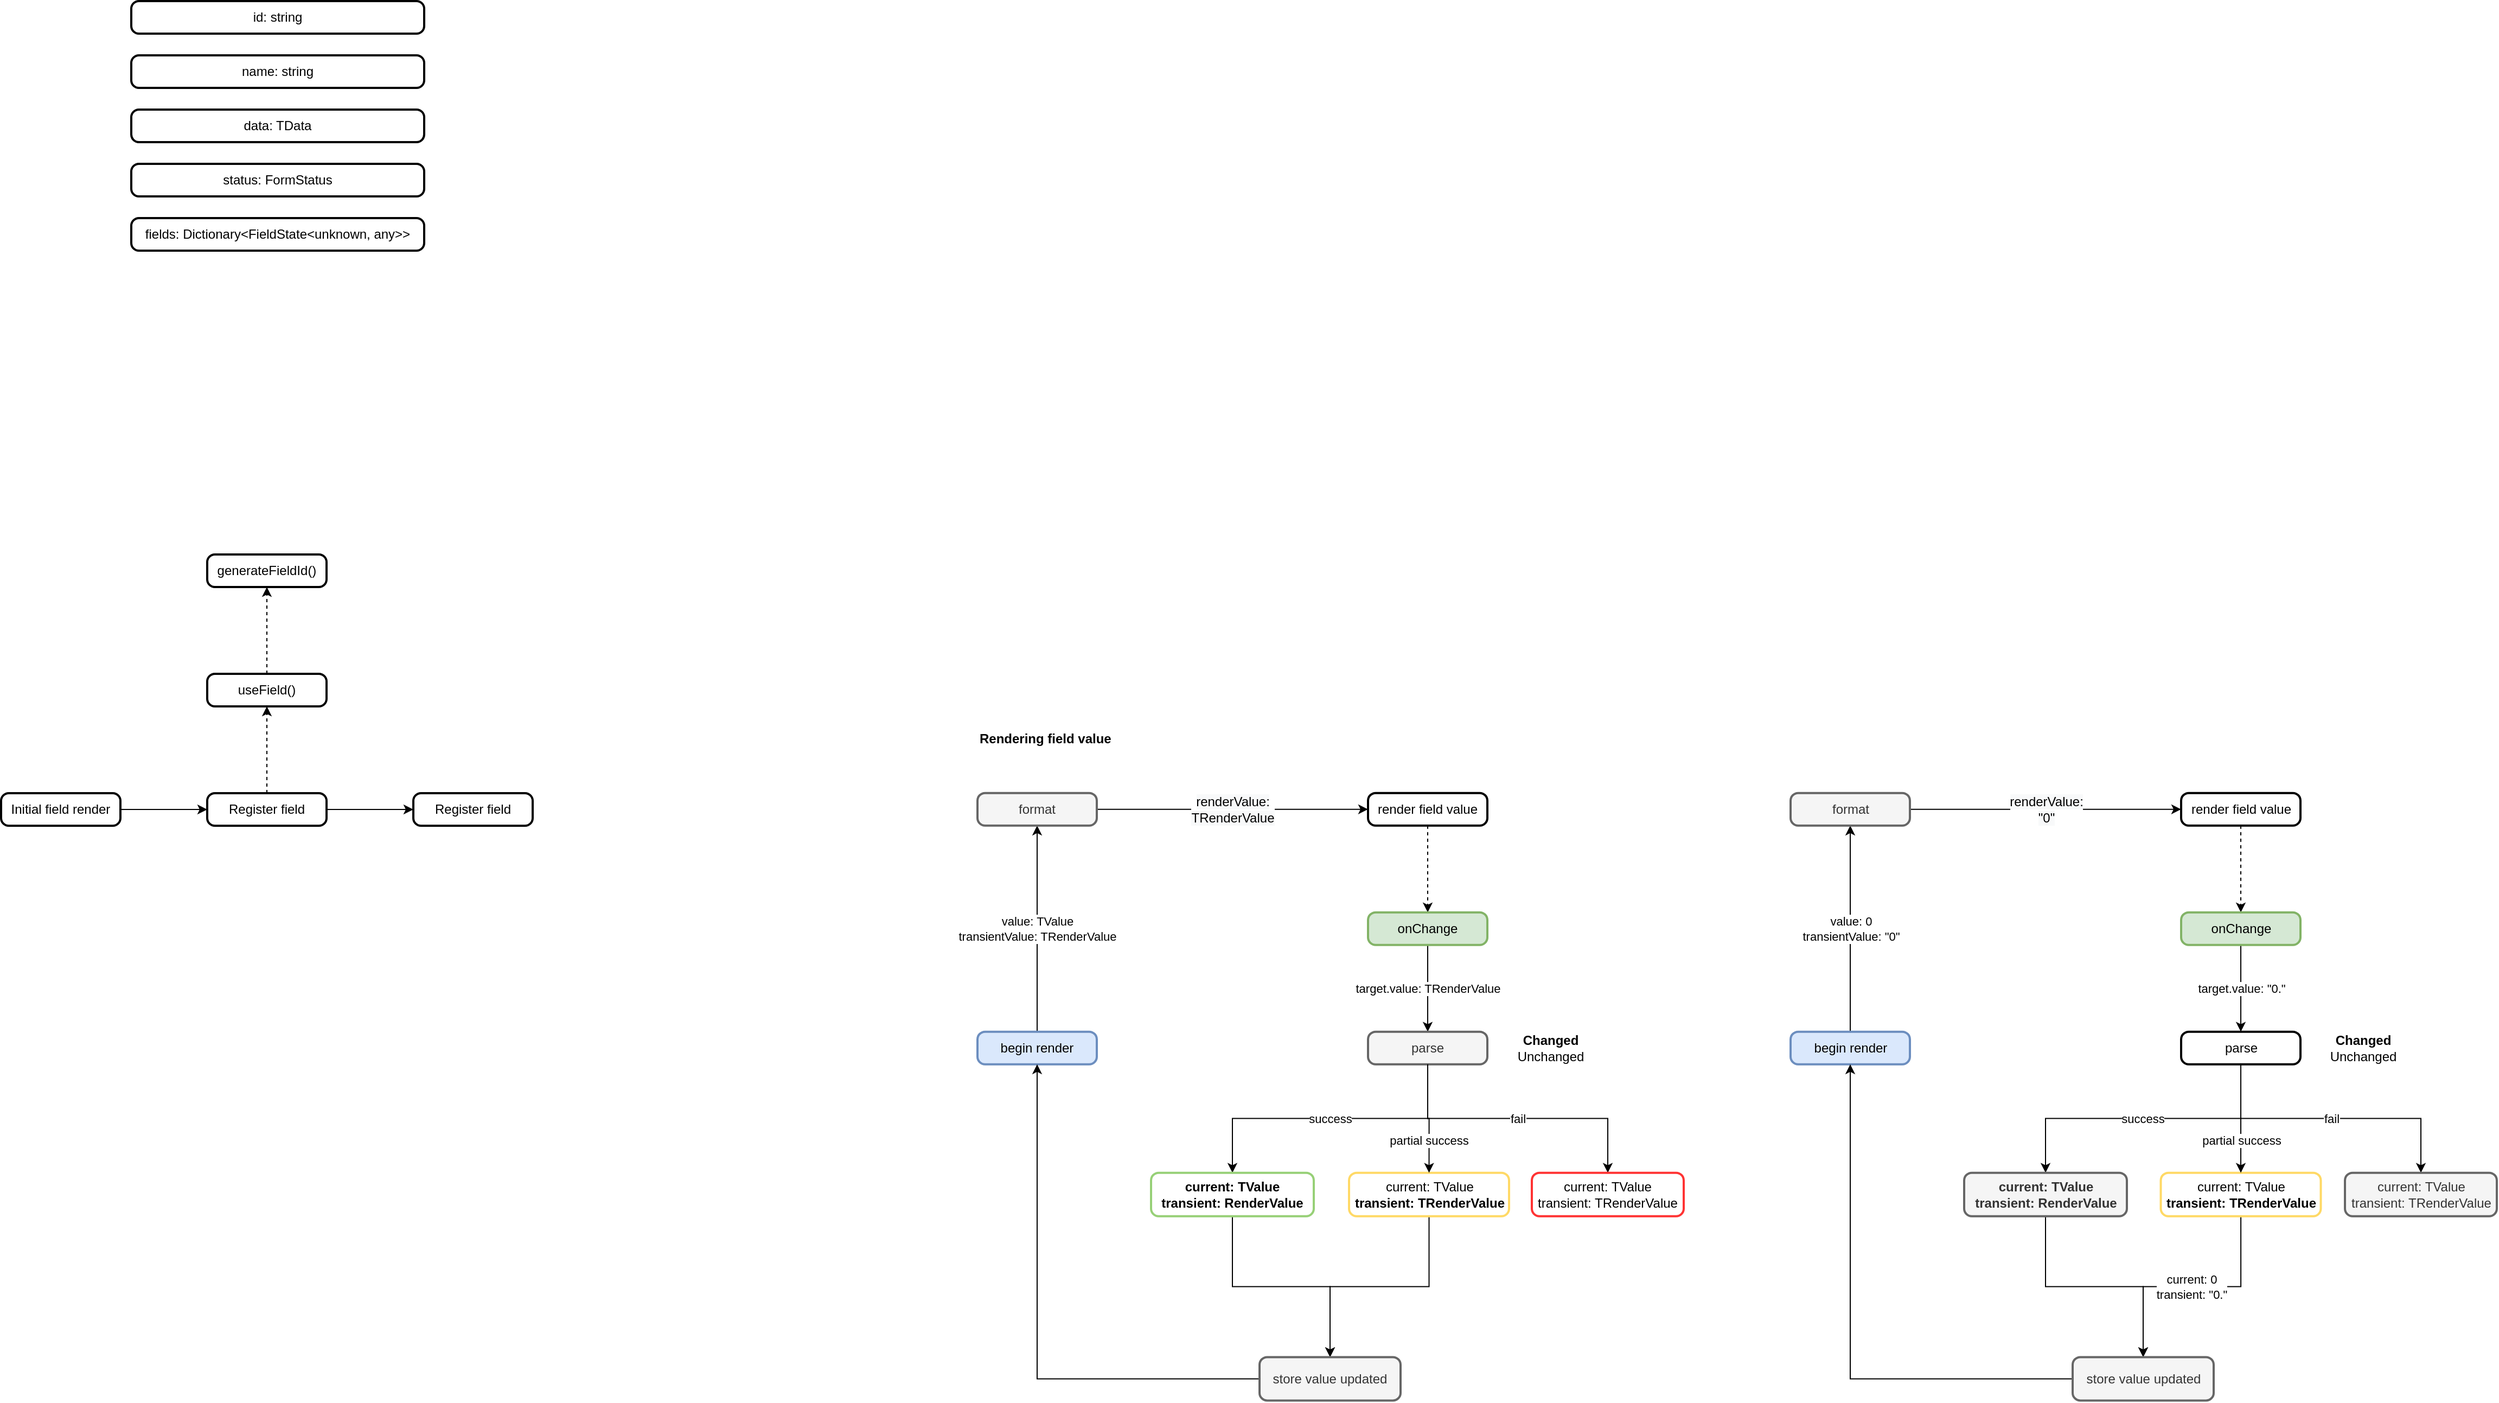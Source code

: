 <mxfile version="12.4.2" type="device" pages="1"><diagram name="Page-1" id="c4acf3e9-155e-7222-9cf6-157b1a14988f"><mxGraphModel dx="1178" dy="2876" grid="1" gridSize="10" guides="1" tooltips="1" connect="1" arrows="1" fold="1" page="1" pageScale="1" pageWidth="850" pageHeight="1100" background="#ffffff" math="0" shadow="0"><root><mxCell id="0"/><mxCell id="1" parent="0"/><mxCell id="ft8tBgPU8_9K1Nb1D2ER-5" value="" style="edgeStyle=orthogonalEdgeStyle;rounded=0;orthogonalLoop=1;jettySize=auto;html=1;" parent="1" source="ft8tBgPU8_9K1Nb1D2ER-3" target="ft8tBgPU8_9K1Nb1D2ER-4" edge="1"><mxGeometry relative="1" as="geometry"/></mxCell><mxCell id="ft8tBgPU8_9K1Nb1D2ER-3" value="Initial field render" style="rounded=1;whiteSpace=wrap;html=1;absoluteArcSize=1;arcSize=14;strokeWidth=2;" parent="1" vertex="1"><mxGeometry x="80" y="-560" width="110" height="30" as="geometry"/></mxCell><mxCell id="ft8tBgPU8_9K1Nb1D2ER-7" value="" style="edgeStyle=orthogonalEdgeStyle;rounded=0;orthogonalLoop=1;jettySize=auto;html=1;dashed=1;" parent="1" source="ft8tBgPU8_9K1Nb1D2ER-4" target="ft8tBgPU8_9K1Nb1D2ER-6" edge="1"><mxGeometry relative="1" as="geometry"><Array as="points"><mxPoint x="325" y="-600"/><mxPoint x="325" y="-600"/></Array></mxGeometry></mxCell><mxCell id="ft8tBgPU8_9K1Nb1D2ER-12" value="" style="edgeStyle=orthogonalEdgeStyle;rounded=0;orthogonalLoop=1;jettySize=auto;html=1;" parent="1" source="ft8tBgPU8_9K1Nb1D2ER-4" target="ft8tBgPU8_9K1Nb1D2ER-11" edge="1"><mxGeometry relative="1" as="geometry"/></mxCell><mxCell id="ft8tBgPU8_9K1Nb1D2ER-4" value="Register field" style="rounded=1;whiteSpace=wrap;html=1;absoluteArcSize=1;arcSize=14;strokeWidth=2;" parent="1" vertex="1"><mxGeometry x="270" y="-560" width="110" height="30" as="geometry"/></mxCell><mxCell id="ft8tBgPU8_9K1Nb1D2ER-11" value="Register field" style="rounded=1;whiteSpace=wrap;html=1;absoluteArcSize=1;arcSize=14;strokeWidth=2;" parent="1" vertex="1"><mxGeometry x="460" y="-560" width="110" height="30" as="geometry"/></mxCell><mxCell id="ft8tBgPU8_9K1Nb1D2ER-10" value="" style="edgeStyle=orthogonalEdgeStyle;rounded=0;orthogonalLoop=1;jettySize=auto;html=1;dashed=1;" parent="1" source="ft8tBgPU8_9K1Nb1D2ER-6" target="ft8tBgPU8_9K1Nb1D2ER-9" edge="1"><mxGeometry relative="1" as="geometry"/></mxCell><mxCell id="ft8tBgPU8_9K1Nb1D2ER-6" value="useField()" style="rounded=1;whiteSpace=wrap;html=1;absoluteArcSize=1;arcSize=14;strokeWidth=2;" parent="1" vertex="1"><mxGeometry x="270" y="-670" width="110" height="30" as="geometry"/></mxCell><mxCell id="ft8tBgPU8_9K1Nb1D2ER-9" value="generateFieldId()" style="rounded=1;whiteSpace=wrap;html=1;absoluteArcSize=1;arcSize=14;strokeWidth=2;" parent="1" vertex="1"><mxGeometry x="270" y="-780" width="110" height="30" as="geometry"/></mxCell><mxCell id="ft8tBgPU8_9K1Nb1D2ER-15" value="Rendering field value" style="text;html=1;align=left;verticalAlign=middle;resizable=0;points=[];;autosize=1;fontStyle=1" parent="1" vertex="1"><mxGeometry x="980" y="-620" width="140" height="20" as="geometry"/></mxCell><mxCell id="ft8tBgPU8_9K1Nb1D2ER-49" value="value: TValue&lt;br&gt;transientValue: TRenderValue" style="edgeStyle=orthogonalEdgeStyle;rounded=0;orthogonalLoop=1;jettySize=auto;html=1;" parent="1" source="ft8tBgPU8_9K1Nb1D2ER-50" target="ft8tBgPU8_9K1Nb1D2ER-52" edge="1"><mxGeometry relative="1" as="geometry"/></mxCell><mxCell id="ft8tBgPU8_9K1Nb1D2ER-50" value="begin render" style="rounded=1;whiteSpace=wrap;html=1;absoluteArcSize=1;arcSize=14;strokeWidth=2;fillColor=#dae8fc;strokeColor=#6c8ebf;" parent="1" vertex="1"><mxGeometry x="980" y="-340.17" width="110" height="30" as="geometry"/></mxCell><mxCell id="ft8tBgPU8_9K1Nb1D2ER-51" value="&lt;span style=&quot;font-size: 12px ; white-space: normal ; background-color: rgb(248 , 249 , 250)&quot;&gt;renderValue: TRenderValue&lt;br&gt;&lt;/span&gt;" style="edgeStyle=orthogonalEdgeStyle;rounded=0;orthogonalLoop=1;jettySize=auto;html=1;entryX=0;entryY=0.5;entryDx=0;entryDy=0;" parent="1" source="ft8tBgPU8_9K1Nb1D2ER-52" target="ft8tBgPU8_9K1Nb1D2ER-54" edge="1"><mxGeometry relative="1" as="geometry"><mxPoint x="1170" y="-545.17" as="targetPoint"/></mxGeometry></mxCell><mxCell id="ft8tBgPU8_9K1Nb1D2ER-52" value="format" style="rounded=1;whiteSpace=wrap;html=1;absoluteArcSize=1;arcSize=14;strokeWidth=2;fillColor=#f5f5f5;strokeColor=#666666;fontColor=#333333;" parent="1" vertex="1"><mxGeometry x="980" y="-560.17" width="110" height="30" as="geometry"/></mxCell><mxCell id="ft8tBgPU8_9K1Nb1D2ER-53" value="" style="edgeStyle=orthogonalEdgeStyle;rounded=0;orthogonalLoop=1;jettySize=auto;html=1;dashed=1;" parent="1" source="ft8tBgPU8_9K1Nb1D2ER-54" target="ft8tBgPU8_9K1Nb1D2ER-56" edge="1"><mxGeometry relative="1" as="geometry"/></mxCell><mxCell id="ft8tBgPU8_9K1Nb1D2ER-54" value="render field value" style="rounded=1;whiteSpace=wrap;html=1;absoluteArcSize=1;arcSize=14;strokeWidth=2;" parent="1" vertex="1"><mxGeometry x="1340" y="-560.17" width="110" height="30" as="geometry"/></mxCell><mxCell id="ft8tBgPU8_9K1Nb1D2ER-55" value="target.value: TRenderValue" style="edgeStyle=orthogonalEdgeStyle;rounded=0;orthogonalLoop=1;jettySize=auto;html=1;" parent="1" source="ft8tBgPU8_9K1Nb1D2ER-56" target="ft8tBgPU8_9K1Nb1D2ER-59" edge="1"><mxGeometry relative="1" as="geometry"/></mxCell><mxCell id="ft8tBgPU8_9K1Nb1D2ER-56" value="onChange" style="rounded=1;whiteSpace=wrap;html=1;absoluteArcSize=1;arcSize=14;strokeWidth=2;fillColor=#d5e8d4;strokeColor=#82b366;" parent="1" vertex="1"><mxGeometry x="1340" y="-450.17" width="110" height="30" as="geometry"/></mxCell><mxCell id="ft8tBgPU8_9K1Nb1D2ER-57" value="success" style="edgeStyle=orthogonalEdgeStyle;rounded=0;orthogonalLoop=1;jettySize=auto;html=1;exitX=0.5;exitY=1;exitDx=0;exitDy=0;" parent="1" source="ft8tBgPU8_9K1Nb1D2ER-59" target="ft8tBgPU8_9K1Nb1D2ER-63" edge="1"><mxGeometry relative="1" as="geometry"/></mxCell><mxCell id="ft8tBgPU8_9K1Nb1D2ER-58" value="fail" style="edgeStyle=orthogonalEdgeStyle;rounded=0;orthogonalLoop=1;jettySize=auto;html=1;exitX=0.5;exitY=1;exitDx=0;exitDy=0;" parent="1" source="ft8tBgPU8_9K1Nb1D2ER-59" target="ft8tBgPU8_9K1Nb1D2ER-61" edge="1"><mxGeometry relative="1" as="geometry"/></mxCell><mxCell id="ft8tBgPU8_9K1Nb1D2ER-59" value="parse" style="rounded=1;whiteSpace=wrap;html=1;absoluteArcSize=1;arcSize=14;strokeWidth=2;fillColor=#f5f5f5;strokeColor=#666666;fontColor=#333333;" parent="1" vertex="1"><mxGeometry x="1340" y="-340.17" width="110" height="30" as="geometry"/></mxCell><mxCell id="ft8tBgPU8_9K1Nb1D2ER-61" value="current: TValue&lt;br&gt;transient: TRenderValue" style="rounded=1;whiteSpace=wrap;html=1;absoluteArcSize=1;arcSize=14;strokeWidth=2;strokeColor=#FF3333;" parent="1" vertex="1"><mxGeometry x="1491" y="-210.17" width="140" height="40" as="geometry"/></mxCell><mxCell id="ft8tBgPU8_9K1Nb1D2ER-62" value="" style="edgeStyle=orthogonalEdgeStyle;rounded=0;orthogonalLoop=1;jettySize=auto;html=1;entryX=0.5;entryY=0;entryDx=0;entryDy=0;exitX=0.5;exitY=1;exitDx=0;exitDy=0;" parent="1" source="ft8tBgPU8_9K1Nb1D2ER-63" target="ft8tBgPU8_9K1Nb1D2ER-67" edge="1"><mxGeometry relative="1" as="geometry"><mxPoint x="1225" y="-90.17" as="targetPoint"/></mxGeometry></mxCell><mxCell id="ft8tBgPU8_9K1Nb1D2ER-63" value="&lt;b&gt;current: TValue&lt;br&gt;transient: RenderValue&lt;/b&gt;" style="rounded=1;whiteSpace=wrap;html=1;absoluteArcSize=1;arcSize=14;strokeWidth=2;strokeColor=#97D077;" parent="1" vertex="1"><mxGeometry x="1140" y="-210.17" width="150" height="40" as="geometry"/></mxCell><mxCell id="ft8tBgPU8_9K1Nb1D2ER-64" value="" style="edgeStyle=orthogonalEdgeStyle;rounded=0;orthogonalLoop=1;jettySize=auto;html=1;" parent="1" source="ft8tBgPU8_9K1Nb1D2ER-65" target="ft8tBgPU8_9K1Nb1D2ER-67" edge="1"><mxGeometry relative="1" as="geometry"/></mxCell><mxCell id="ft8tBgPU8_9K1Nb1D2ER-65" value="current: TValue&lt;br&gt;&lt;b&gt;transient: TRenderValue&lt;/b&gt;" style="rounded=1;whiteSpace=wrap;html=1;absoluteArcSize=1;arcSize=14;strokeWidth=2;strokeColor=#FFD966;" parent="1" vertex="1"><mxGeometry x="1322.5" y="-210.17" width="147.5" height="40" as="geometry"/></mxCell><mxCell id="ft8tBgPU8_9K1Nb1D2ER-66" value="" style="edgeStyle=orthogonalEdgeStyle;rounded=0;orthogonalLoop=1;jettySize=auto;html=1;entryX=0.5;entryY=1;entryDx=0;entryDy=0;" parent="1" source="ft8tBgPU8_9K1Nb1D2ER-67" target="ft8tBgPU8_9K1Nb1D2ER-50" edge="1"><mxGeometry relative="1" as="geometry"><mxPoint x="1250" y="-30.17" as="targetPoint"/></mxGeometry></mxCell><mxCell id="ft8tBgPU8_9K1Nb1D2ER-67" value="store value updated" style="rounded=1;whiteSpace=wrap;html=1;absoluteArcSize=1;arcSize=14;strokeWidth=2;fillColor=#f5f5f5;strokeColor=#666666;fontColor=#333333;" parent="1" vertex="1"><mxGeometry x="1240" y="-40.31" width="130" height="40" as="geometry"/></mxCell><mxCell id="ft8tBgPU8_9K1Nb1D2ER-68" value="partial success" style="edgeStyle=orthogonalEdgeStyle;rounded=0;orthogonalLoop=1;jettySize=auto;html=1;exitX=0.5;exitY=1;exitDx=0;exitDy=0;entryX=0.5;entryY=0;entryDx=0;entryDy=0;" parent="1" source="ft8tBgPU8_9K1Nb1D2ER-59" target="ft8tBgPU8_9K1Nb1D2ER-65" edge="1"><mxGeometry x="0.4" relative="1" as="geometry"><mxPoint x="1405.143" y="-300.17" as="sourcePoint"/><mxPoint x="1440" y="-210.17" as="targetPoint"/><mxPoint as="offset"/></mxGeometry></mxCell><mxCell id="ft8tBgPU8_9K1Nb1D2ER-69" value="&lt;div style=&quot;&quot;&gt;&lt;b&gt;Changed&lt;/b&gt;&lt;/div&gt;Unchanged" style="text;html=1;align=center;verticalAlign=middle;resizable=0;points=[];;autosize=1;" parent="1" vertex="1"><mxGeometry x="1467.5" y="-340.17" width="80" height="30" as="geometry"/></mxCell><mxCell id="ft8tBgPU8_9K1Nb1D2ER-70" value="value: 0&lt;br&gt;transientValue: &quot;0&quot;" style="edgeStyle=orthogonalEdgeStyle;rounded=0;orthogonalLoop=1;jettySize=auto;html=1;" parent="1" source="ft8tBgPU8_9K1Nb1D2ER-71" target="ft8tBgPU8_9K1Nb1D2ER-73" edge="1"><mxGeometry relative="1" as="geometry"/></mxCell><mxCell id="ft8tBgPU8_9K1Nb1D2ER-71" value="begin render" style="rounded=1;whiteSpace=wrap;html=1;absoluteArcSize=1;arcSize=14;strokeWidth=2;fillColor=#dae8fc;strokeColor=#6c8ebf;" parent="1" vertex="1"><mxGeometry x="1729.5" y="-340.17" width="110" height="30" as="geometry"/></mxCell><mxCell id="ft8tBgPU8_9K1Nb1D2ER-72" value="&lt;span style=&quot;font-size: 12px ; white-space: normal ; background-color: rgb(248 , 249 , 250)&quot;&gt;renderValue: &quot;0&quot;&lt;br&gt;&lt;/span&gt;" style="edgeStyle=orthogonalEdgeStyle;rounded=0;orthogonalLoop=1;jettySize=auto;html=1;entryX=0;entryY=0.5;entryDx=0;entryDy=0;" parent="1" source="ft8tBgPU8_9K1Nb1D2ER-73" target="ft8tBgPU8_9K1Nb1D2ER-75" edge="1"><mxGeometry relative="1" as="geometry"><mxPoint x="1919.5" y="-545.17" as="targetPoint"/></mxGeometry></mxCell><mxCell id="ft8tBgPU8_9K1Nb1D2ER-73" value="format" style="rounded=1;whiteSpace=wrap;html=1;absoluteArcSize=1;arcSize=14;strokeWidth=2;fillColor=#f5f5f5;strokeColor=#666666;fontColor=#333333;" parent="1" vertex="1"><mxGeometry x="1729.5" y="-560.17" width="110" height="30" as="geometry"/></mxCell><mxCell id="ft8tBgPU8_9K1Nb1D2ER-74" value="" style="edgeStyle=orthogonalEdgeStyle;rounded=0;orthogonalLoop=1;jettySize=auto;html=1;dashed=1;" parent="1" source="ft8tBgPU8_9K1Nb1D2ER-75" target="ft8tBgPU8_9K1Nb1D2ER-77" edge="1"><mxGeometry relative="1" as="geometry"/></mxCell><mxCell id="ft8tBgPU8_9K1Nb1D2ER-75" value="render field value" style="rounded=1;whiteSpace=wrap;html=1;absoluteArcSize=1;arcSize=14;strokeWidth=2;" parent="1" vertex="1"><mxGeometry x="2089.5" y="-560.17" width="110" height="30" as="geometry"/></mxCell><mxCell id="ft8tBgPU8_9K1Nb1D2ER-76" value="target.value: &quot;0.&quot;" style="edgeStyle=orthogonalEdgeStyle;rounded=0;orthogonalLoop=1;jettySize=auto;html=1;" parent="1" source="ft8tBgPU8_9K1Nb1D2ER-77" target="ft8tBgPU8_9K1Nb1D2ER-80" edge="1"><mxGeometry relative="1" as="geometry"/></mxCell><mxCell id="ft8tBgPU8_9K1Nb1D2ER-77" value="onChange" style="rounded=1;whiteSpace=wrap;html=1;absoluteArcSize=1;arcSize=14;strokeWidth=2;fillColor=#d5e8d4;strokeColor=#82b366;" parent="1" vertex="1"><mxGeometry x="2089.5" y="-450.17" width="110" height="30" as="geometry"/></mxCell><mxCell id="ft8tBgPU8_9K1Nb1D2ER-78" value="success" style="edgeStyle=orthogonalEdgeStyle;rounded=0;orthogonalLoop=1;jettySize=auto;html=1;exitX=0.5;exitY=1;exitDx=0;exitDy=0;" parent="1" source="ft8tBgPU8_9K1Nb1D2ER-80" target="ft8tBgPU8_9K1Nb1D2ER-83" edge="1"><mxGeometry relative="1" as="geometry"/></mxCell><mxCell id="ft8tBgPU8_9K1Nb1D2ER-79" value="fail" style="edgeStyle=orthogonalEdgeStyle;rounded=0;orthogonalLoop=1;jettySize=auto;html=1;exitX=0.5;exitY=1;exitDx=0;exitDy=0;" parent="1" source="ft8tBgPU8_9K1Nb1D2ER-80" target="ft8tBgPU8_9K1Nb1D2ER-81" edge="1"><mxGeometry relative="1" as="geometry"/></mxCell><mxCell id="ft8tBgPU8_9K1Nb1D2ER-80" value="parse" style="rounded=1;whiteSpace=wrap;html=1;absoluteArcSize=1;arcSize=14;strokeWidth=2;" parent="1" vertex="1"><mxGeometry x="2089.5" y="-340.17" width="110" height="30" as="geometry"/></mxCell><mxCell id="ft8tBgPU8_9K1Nb1D2ER-81" value="current: TValue&lt;br&gt;transient: TRenderValue" style="rounded=1;whiteSpace=wrap;html=1;absoluteArcSize=1;arcSize=14;strokeWidth=2;strokeColor=#666666;fillColor=#f5f5f5;fontColor=#333333;" parent="1" vertex="1"><mxGeometry x="2240.5" y="-210.17" width="140" height="40" as="geometry"/></mxCell><mxCell id="ft8tBgPU8_9K1Nb1D2ER-82" value="" style="edgeStyle=orthogonalEdgeStyle;rounded=0;orthogonalLoop=1;jettySize=auto;html=1;entryX=0.5;entryY=0;entryDx=0;entryDy=0;exitX=0.5;exitY=1;exitDx=0;exitDy=0;" parent="1" source="ft8tBgPU8_9K1Nb1D2ER-83" target="ft8tBgPU8_9K1Nb1D2ER-87" edge="1"><mxGeometry relative="1" as="geometry"><mxPoint x="1974.5" y="-90.17" as="targetPoint"/></mxGeometry></mxCell><mxCell id="ft8tBgPU8_9K1Nb1D2ER-83" value="&lt;b&gt;current: TValue&lt;br&gt;transient: RenderValue&lt;/b&gt;" style="rounded=1;whiteSpace=wrap;html=1;absoluteArcSize=1;arcSize=14;strokeWidth=2;strokeColor=#666666;fillColor=#f5f5f5;fontColor=#333333;" parent="1" vertex="1"><mxGeometry x="1889.5" y="-210.17" width="150" height="40" as="geometry"/></mxCell><mxCell id="ft8tBgPU8_9K1Nb1D2ER-84" value="current: 0&lt;br&gt;transient: &quot;0.&quot;" style="edgeStyle=orthogonalEdgeStyle;rounded=0;orthogonalLoop=1;jettySize=auto;html=1;" parent="1" source="ft8tBgPU8_9K1Nb1D2ER-85" target="ft8tBgPU8_9K1Nb1D2ER-87" edge="1"><mxGeometry relative="1" as="geometry"/></mxCell><mxCell id="ft8tBgPU8_9K1Nb1D2ER-85" value="current: TValue&lt;br&gt;&lt;b&gt;transient: TRenderValue&lt;/b&gt;" style="rounded=1;whiteSpace=wrap;html=1;absoluteArcSize=1;arcSize=14;strokeWidth=2;strokeColor=#FFD966;" parent="1" vertex="1"><mxGeometry x="2070.75" y="-210.17" width="147.5" height="40" as="geometry"/></mxCell><mxCell id="ft8tBgPU8_9K1Nb1D2ER-86" value="" style="edgeStyle=orthogonalEdgeStyle;rounded=0;orthogonalLoop=1;jettySize=auto;html=1;entryX=0.5;entryY=1;entryDx=0;entryDy=0;" parent="1" source="ft8tBgPU8_9K1Nb1D2ER-87" target="ft8tBgPU8_9K1Nb1D2ER-71" edge="1"><mxGeometry relative="1" as="geometry"><mxPoint x="1999.5" y="-30.17" as="targetPoint"/></mxGeometry></mxCell><mxCell id="ft8tBgPU8_9K1Nb1D2ER-87" value="store value updated" style="rounded=1;whiteSpace=wrap;html=1;absoluteArcSize=1;arcSize=14;strokeWidth=2;fillColor=#f5f5f5;strokeColor=#666666;fontColor=#333333;" parent="1" vertex="1"><mxGeometry x="1989.5" y="-40.31" width="130" height="40" as="geometry"/></mxCell><mxCell id="ft8tBgPU8_9K1Nb1D2ER-88" value="partial success" style="edgeStyle=orthogonalEdgeStyle;rounded=0;orthogonalLoop=1;jettySize=auto;html=1;exitX=0.5;exitY=1;exitDx=0;exitDy=0;entryX=0.5;entryY=0;entryDx=0;entryDy=0;" parent="1" source="ft8tBgPU8_9K1Nb1D2ER-80" target="ft8tBgPU8_9K1Nb1D2ER-85" edge="1"><mxGeometry x="0.4" relative="1" as="geometry"><mxPoint x="2154.643" y="-300.17" as="sourcePoint"/><mxPoint x="2189.5" y="-210.17" as="targetPoint"/><mxPoint as="offset"/></mxGeometry></mxCell><mxCell id="ft8tBgPU8_9K1Nb1D2ER-89" value="&lt;div style=&quot;&quot;&gt;&lt;b&gt;Changed&lt;/b&gt;&lt;/div&gt;Unchanged" style="text;html=1;align=center;verticalAlign=middle;resizable=0;points=[];;autosize=1;" parent="1" vertex="1"><mxGeometry x="2217" y="-340.17" width="80" height="30" as="geometry"/></mxCell><mxCell id="vL8z51JMYFesoEVMV5-g-1" value="id: string" style="rounded=1;whiteSpace=wrap;html=1;absoluteArcSize=1;arcSize=14;strokeWidth=2;" vertex="1" parent="1"><mxGeometry x="200" y="-1290" width="270" height="30" as="geometry"/></mxCell><mxCell id="vL8z51JMYFesoEVMV5-g-2" value="name: string" style="rounded=1;whiteSpace=wrap;html=1;absoluteArcSize=1;arcSize=14;strokeWidth=2;" vertex="1" parent="1"><mxGeometry x="200" y="-1240" width="270" height="30" as="geometry"/></mxCell><mxCell id="vL8z51JMYFesoEVMV5-g-3" value="data: TData" style="rounded=1;whiteSpace=wrap;html=1;absoluteArcSize=1;arcSize=14;strokeWidth=2;" vertex="1" parent="1"><mxGeometry x="200" y="-1190" width="270" height="30" as="geometry"/></mxCell><mxCell id="vL8z51JMYFesoEVMV5-g-6" value="status: FormStatus" style="rounded=1;whiteSpace=wrap;html=1;absoluteArcSize=1;arcSize=14;strokeWidth=2;" vertex="1" parent="1"><mxGeometry x="200" y="-1140" width="270" height="30" as="geometry"/></mxCell><mxCell id="vL8z51JMYFesoEVMV5-g-7" value="fields:&amp;nbsp;Dictionary&amp;lt;FieldState&amp;lt;unknown, any&amp;gt;&amp;gt;" style="rounded=1;whiteSpace=wrap;html=1;absoluteArcSize=1;arcSize=14;strokeWidth=2;" vertex="1" parent="1"><mxGeometry x="200" y="-1090" width="270" height="30" as="geometry"/></mxCell></root></mxGraphModel></diagram></mxfile>